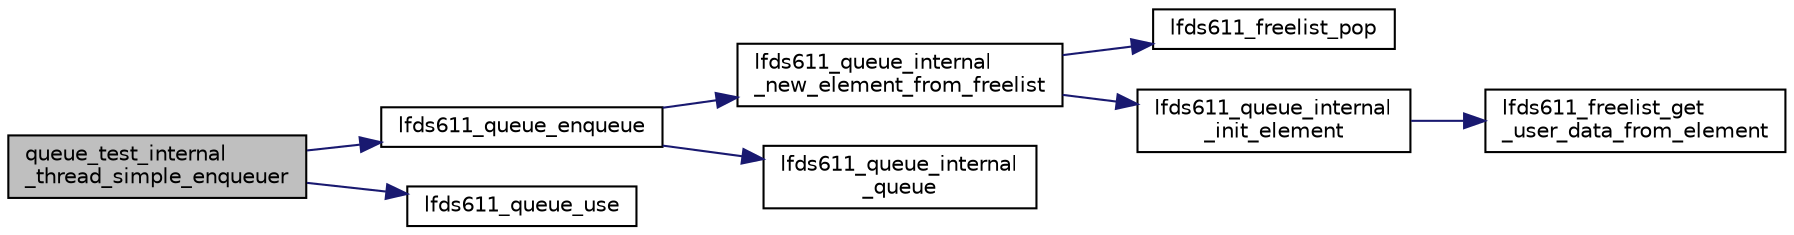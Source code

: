 digraph "queue_test_internal_thread_simple_enqueuer"
{
 // LATEX_PDF_SIZE
  edge [fontname="Helvetica",fontsize="10",labelfontname="Helvetica",labelfontsize="10"];
  node [fontname="Helvetica",fontsize="10",shape=record];
  rankdir="LR";
  Node1 [label="queue_test_internal\l_thread_simple_enqueuer",height=0.2,width=0.4,color="black", fillcolor="grey75", style="filled", fontcolor="black",tooltip=" "];
  Node1 -> Node2 [color="midnightblue",fontsize="10",style="solid",fontname="Helvetica"];
  Node2 [label="lfds611_queue_enqueue",height=0.2,width=0.4,color="black", fillcolor="white", style="filled",URL="$liblfds611_8h.html#aa9b6ae4f2255f9215935777fce30fcfa",tooltip=" "];
  Node2 -> Node3 [color="midnightblue",fontsize="10",style="solid",fontname="Helvetica"];
  Node3 [label="lfds611_queue_internal\l_new_element_from_freelist",height=0.2,width=0.4,color="black", fillcolor="white", style="filled",URL="$lfds611__queue__internal_8h.html#acb38ffdf225bfaee688acc3eaf5b807d",tooltip=" "];
  Node3 -> Node4 [color="midnightblue",fontsize="10",style="solid",fontname="Helvetica"];
  Node4 [label="lfds611_freelist_pop",height=0.2,width=0.4,color="black", fillcolor="white", style="filled",URL="$liblfds611_8h.html#a553d79ea0648f758e195ff7765656c93",tooltip=" "];
  Node3 -> Node5 [color="midnightblue",fontsize="10",style="solid",fontname="Helvetica"];
  Node5 [label="lfds611_queue_internal\l_init_element",height=0.2,width=0.4,color="black", fillcolor="white", style="filled",URL="$lfds611__queue__new_8c.html#ad7a12395955aea1b7436208dfbc98366",tooltip=" "];
  Node5 -> Node6 [color="midnightblue",fontsize="10",style="solid",fontname="Helvetica"];
  Node6 [label="lfds611_freelist_get\l_user_data_from_element",height=0.2,width=0.4,color="black", fillcolor="white", style="filled",URL="$liblfds611_8h.html#a6b5836f54710e3591e4198a627423637",tooltip=" "];
  Node2 -> Node7 [color="midnightblue",fontsize="10",style="solid",fontname="Helvetica"];
  Node7 [label="lfds611_queue_internal\l_queue",height=0.2,width=0.4,color="black", fillcolor="white", style="filled",URL="$lfds611__queue__queue_8c.html#a329395e12926b84556b015f06542156f",tooltip=" "];
  Node1 -> Node8 [color="midnightblue",fontsize="10",style="solid",fontname="Helvetica"];
  Node8 [label="lfds611_queue_use",height=0.2,width=0.4,color="black", fillcolor="white", style="filled",URL="$liblfds611_8h.html#acbdd9d2309e003ae7faa5113129327d9",tooltip=" "];
}
